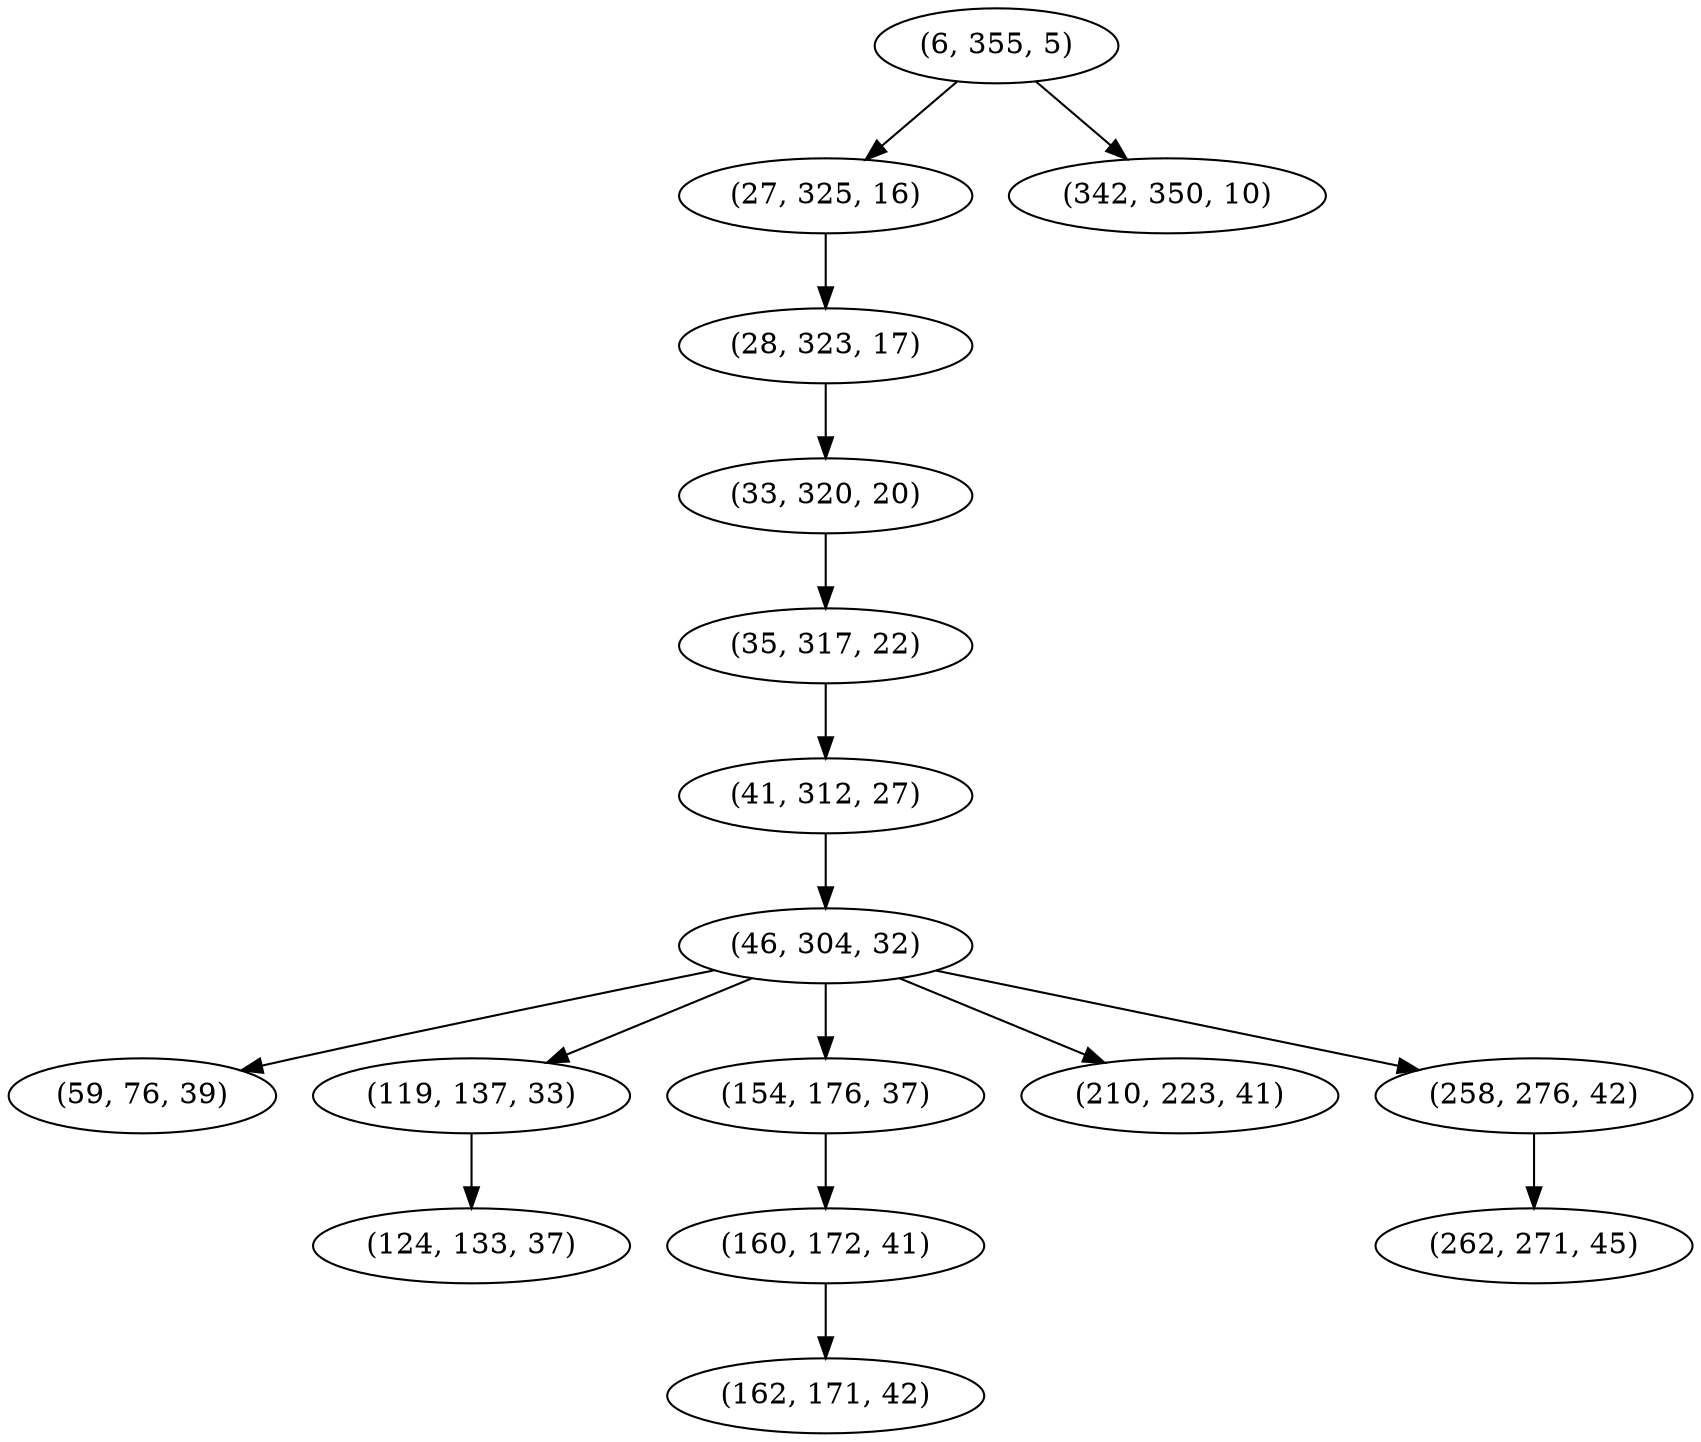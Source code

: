 digraph tree {
    "(6, 355, 5)";
    "(27, 325, 16)";
    "(28, 323, 17)";
    "(33, 320, 20)";
    "(35, 317, 22)";
    "(41, 312, 27)";
    "(46, 304, 32)";
    "(59, 76, 39)";
    "(119, 137, 33)";
    "(124, 133, 37)";
    "(154, 176, 37)";
    "(160, 172, 41)";
    "(162, 171, 42)";
    "(210, 223, 41)";
    "(258, 276, 42)";
    "(262, 271, 45)";
    "(342, 350, 10)";
    "(6, 355, 5)" -> "(27, 325, 16)";
    "(6, 355, 5)" -> "(342, 350, 10)";
    "(27, 325, 16)" -> "(28, 323, 17)";
    "(28, 323, 17)" -> "(33, 320, 20)";
    "(33, 320, 20)" -> "(35, 317, 22)";
    "(35, 317, 22)" -> "(41, 312, 27)";
    "(41, 312, 27)" -> "(46, 304, 32)";
    "(46, 304, 32)" -> "(59, 76, 39)";
    "(46, 304, 32)" -> "(119, 137, 33)";
    "(46, 304, 32)" -> "(154, 176, 37)";
    "(46, 304, 32)" -> "(210, 223, 41)";
    "(46, 304, 32)" -> "(258, 276, 42)";
    "(119, 137, 33)" -> "(124, 133, 37)";
    "(154, 176, 37)" -> "(160, 172, 41)";
    "(160, 172, 41)" -> "(162, 171, 42)";
    "(258, 276, 42)" -> "(262, 271, 45)";
}
